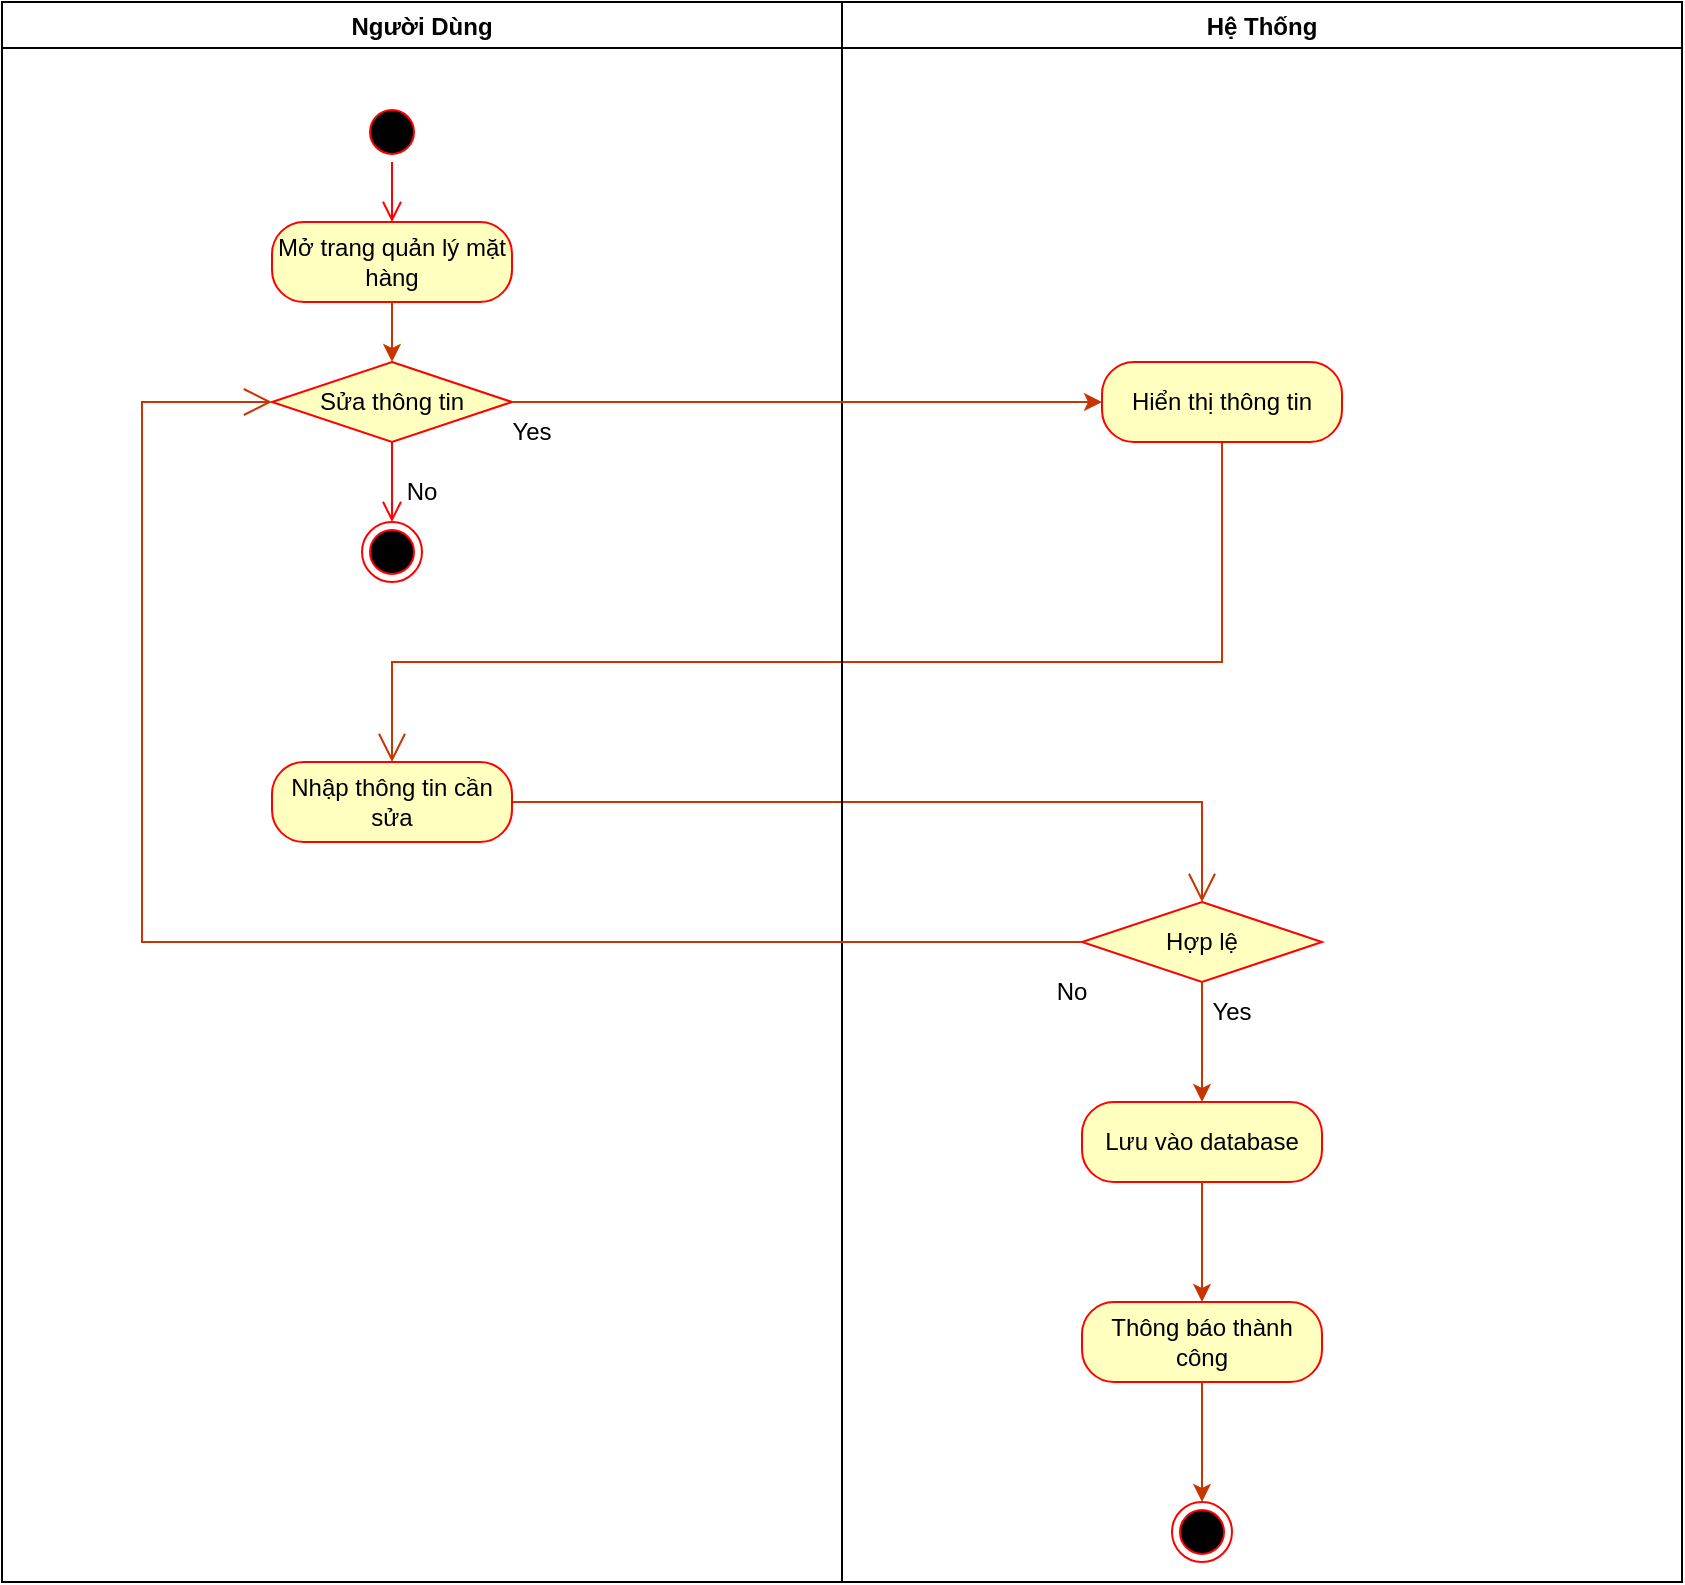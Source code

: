 <mxfile version="16.4.0" type="device"><diagram id="cQCUHoR8eMeNzYBRwvqt" name="Page-1"><mxGraphModel dx="868" dy="561" grid="1" gridSize="10" guides="1" tooltips="1" connect="1" arrows="1" fold="1" page="1" pageScale="1" pageWidth="827" pageHeight="1169" math="0" shadow="0"><root><mxCell id="0"/><mxCell id="1" parent="0"/><mxCell id="y6b0KHRXZbffZ1AO2Mp0-17" value="" style="endArrow=open;endFill=1;endSize=12;html=1;rounded=0;entryX=0.5;entryY=0;entryDx=0;entryDy=0;fillColor=#fa6800;strokeColor=#C73500;exitX=0.5;exitY=1;exitDx=0;exitDy=0;" parent="1" source="y6b0KHRXZbffZ1AO2Mp0-8" target="y6b0KHRXZbffZ1AO2Mp0-15" edge="1"><mxGeometry width="160" relative="1" as="geometry"><mxPoint x="550" y="564.225" as="sourcePoint"/><mxPoint x="480" y="550" as="targetPoint"/><Array as="points"><mxPoint x="620" y="600"/><mxPoint x="205" y="600"/></Array></mxGeometry></mxCell><mxCell id="y6b0KHRXZbffZ1AO2Mp0-37" value="" style="endArrow=open;endFill=1;endSize=12;html=1;rounded=0;exitX=1;exitY=0.5;exitDx=0;exitDy=0;entryX=0.5;entryY=0;entryDx=0;entryDy=0;fillColor=#fa6800;strokeColor=#C73500;" parent="1" source="y6b0KHRXZbffZ1AO2Mp0-15" target="y6b0KHRXZbffZ1AO2Mp0-23" edge="1"><mxGeometry width="160" relative="1" as="geometry"><mxPoint x="290" y="690" as="sourcePoint"/><mxPoint x="450" y="690" as="targetPoint"/><Array as="points"><mxPoint x="610" y="670"/></Array></mxGeometry></mxCell><mxCell id="tH1kps5CtTXwhN97deki-1" value="Người Dùng" style="swimlane;" parent="1" vertex="1"><mxGeometry x="10" y="270" width="420" height="790" as="geometry"/></mxCell><mxCell id="y6b0KHRXZbffZ1AO2Mp0-4" value="Mở trang quản lý mặt hàng" style="rounded=1;whiteSpace=wrap;html=1;arcSize=40;fontColor=#000000;fillColor=#ffffc0;strokeColor=#ff0000;" parent="tH1kps5CtTXwhN97deki-1" vertex="1"><mxGeometry x="135" y="110" width="120" height="40" as="geometry"/></mxCell><mxCell id="tH1kps5CtTXwhN97deki-3" value="Sửa thông tin" style="rhombus;whiteSpace=wrap;html=1;fillColor=#ffffc0;strokeColor=#ff0000;" parent="tH1kps5CtTXwhN97deki-1" vertex="1"><mxGeometry x="135" y="180" width="120" height="40" as="geometry"/></mxCell><mxCell id="72laalurvk3WePwZZem4-8" value="" style="endArrow=classic;html=1;rounded=0;exitX=0.5;exitY=1;exitDx=0;exitDy=0;fillColor=#fa6800;strokeColor=#C73500;entryX=0.5;entryY=0;entryDx=0;entryDy=0;" parent="tH1kps5CtTXwhN97deki-1" source="y6b0KHRXZbffZ1AO2Mp0-4" target="tH1kps5CtTXwhN97deki-3" edge="1"><mxGeometry width="50" height="50" relative="1" as="geometry"><mxPoint x="165" y="180" as="sourcePoint"/><mxPoint x="165" y="200" as="targetPoint"/></mxGeometry></mxCell><mxCell id="y6b0KHRXZbffZ1AO2Mp0-2" value="" style="ellipse;html=1;shape=startState;fillColor=#000000;strokeColor=#ff0000;" parent="tH1kps5CtTXwhN97deki-1" vertex="1"><mxGeometry x="180" y="50" width="30" height="30" as="geometry"/></mxCell><mxCell id="y6b0KHRXZbffZ1AO2Mp0-3" value="" style="edgeStyle=orthogonalEdgeStyle;html=1;verticalAlign=bottom;endArrow=open;endSize=8;strokeColor=#ff0000;rounded=0;exitX=0.5;exitY=1;exitDx=0;exitDy=0;entryX=0.5;entryY=0;entryDx=0;entryDy=0;" parent="tH1kps5CtTXwhN97deki-1" source="y6b0KHRXZbffZ1AO2Mp0-2" target="y6b0KHRXZbffZ1AO2Mp0-4" edge="1"><mxGeometry relative="1" as="geometry"><mxPoint x="165" y="140" as="targetPoint"/><mxPoint x="170" y="110" as="sourcePoint"/></mxGeometry></mxCell><mxCell id="tH1kps5CtTXwhN97deki-7" value="" style="ellipse;html=1;shape=endState;fillColor=#000000;strokeColor=#ff0000;" parent="tH1kps5CtTXwhN97deki-1" vertex="1"><mxGeometry x="180" y="260" width="30" height="30" as="geometry"/></mxCell><mxCell id="y6b0KHRXZbffZ1AO2Mp0-39" value="" style="edgeStyle=orthogonalEdgeStyle;html=1;verticalAlign=bottom;endArrow=open;endSize=8;strokeColor=#ff0000;rounded=0;exitX=0.5;exitY=1;exitDx=0;exitDy=0;" parent="tH1kps5CtTXwhN97deki-1" source="tH1kps5CtTXwhN97deki-3" target="tH1kps5CtTXwhN97deki-7" edge="1"><mxGeometry relative="1" as="geometry"><mxPoint x="195" y="260" as="targetPoint"/></mxGeometry></mxCell><mxCell id="tH1kps5CtTXwhN97deki-8" value="No" style="text;html=1;strokeColor=none;fillColor=none;align=center;verticalAlign=middle;whiteSpace=wrap;rounded=0;" parent="tH1kps5CtTXwhN97deki-1" vertex="1"><mxGeometry x="195" y="230" width="30" height="30" as="geometry"/></mxCell><mxCell id="tH1kps5CtTXwhN97deki-11" value="Yes" style="text;html=1;strokeColor=none;fillColor=none;align=center;verticalAlign=middle;whiteSpace=wrap;rounded=0;" parent="tH1kps5CtTXwhN97deki-1" vertex="1"><mxGeometry x="250" y="200" width="30" height="30" as="geometry"/></mxCell><mxCell id="y6b0KHRXZbffZ1AO2Mp0-15" value="Nhập thông tin cần sửa" style="rounded=1;whiteSpace=wrap;html=1;arcSize=40;fontColor=#000000;fillColor=#ffffc0;strokeColor=#ff0000;" parent="tH1kps5CtTXwhN97deki-1" vertex="1"><mxGeometry x="135" y="380" width="120" height="40" as="geometry"/></mxCell><mxCell id="tH1kps5CtTXwhN97deki-2" value="Hệ Thống" style="swimlane;" parent="1" vertex="1"><mxGeometry x="430" y="270" width="420" height="790" as="geometry"/></mxCell><mxCell id="y6b0KHRXZbffZ1AO2Mp0-23" value="Hợp lệ" style="rhombus;whiteSpace=wrap;html=1;fillColor=#ffffc0;strokeColor=#ff0000;" parent="tH1kps5CtTXwhN97deki-2" vertex="1"><mxGeometry x="120" y="450" width="120" height="40" as="geometry"/></mxCell><mxCell id="y6b0KHRXZbffZ1AO2Mp0-8" value="Hiển thị thông tin" style="rounded=1;whiteSpace=wrap;html=1;arcSize=40;fontColor=#000000;fillColor=#ffffc0;strokeColor=#ff0000;" parent="tH1kps5CtTXwhN97deki-2" vertex="1"><mxGeometry x="130" y="180" width="120" height="40" as="geometry"/></mxCell><mxCell id="tH1kps5CtTXwhN97deki-13" value="Lưu vào database" style="rounded=1;whiteSpace=wrap;html=1;arcSize=40;fontColor=#000000;fillColor=#ffffc0;strokeColor=#ff0000;" parent="tH1kps5CtTXwhN97deki-2" vertex="1"><mxGeometry x="120" y="550" width="120" height="40" as="geometry"/></mxCell><mxCell id="tH1kps5CtTXwhN97deki-15" value="" style="endArrow=classic;html=1;rounded=0;fillColor=#fa6800;strokeColor=#C73500;entryX=0.5;entryY=0;entryDx=0;entryDy=0;exitX=0.5;exitY=1;exitDx=0;exitDy=0;" parent="tH1kps5CtTXwhN97deki-2" source="y6b0KHRXZbffZ1AO2Mp0-23" target="tH1kps5CtTXwhN97deki-13" edge="1"><mxGeometry width="50" height="50" relative="1" as="geometry"><mxPoint x="230" y="500" as="sourcePoint"/><mxPoint x="180" y="530" as="targetPoint"/><Array as="points"><mxPoint x="180" y="530"/></Array></mxGeometry></mxCell><mxCell id="y6b0KHRXZbffZ1AO2Mp0-42" value="" style="ellipse;html=1;shape=endState;fillColor=#000000;strokeColor=#ff0000;" parent="tH1kps5CtTXwhN97deki-2" vertex="1"><mxGeometry x="165" y="750" width="30" height="30" as="geometry"/></mxCell><mxCell id="tH1kps5CtTXwhN97deki-16" value="Thông báo thành công" style="rounded=1;whiteSpace=wrap;html=1;arcSize=40;fontColor=#000000;fillColor=#ffffc0;strokeColor=#ff0000;" parent="tH1kps5CtTXwhN97deki-2" vertex="1"><mxGeometry x="120" y="650" width="120" height="40" as="geometry"/></mxCell><mxCell id="tH1kps5CtTXwhN97deki-14" value="" style="endArrow=classic;html=1;rounded=0;exitX=0.5;exitY=1;exitDx=0;exitDy=0;fillColor=#fa6800;strokeColor=#C73500;entryX=0.5;entryY=0;entryDx=0;entryDy=0;" parent="tH1kps5CtTXwhN97deki-2" source="tH1kps5CtTXwhN97deki-13" target="tH1kps5CtTXwhN97deki-16" edge="1"><mxGeometry width="50" height="50" relative="1" as="geometry"><mxPoint x="-215" y="160" as="sourcePoint"/><mxPoint x="180" y="650" as="targetPoint"/><Array as="points"><mxPoint x="180" y="650"/></Array></mxGeometry></mxCell><mxCell id="tH1kps5CtTXwhN97deki-17" value="" style="endArrow=classic;html=1;rounded=0;exitX=0.5;exitY=1;exitDx=0;exitDy=0;fillColor=#fa6800;strokeColor=#C73500;entryX=0.5;entryY=0;entryDx=0;entryDy=0;" parent="tH1kps5CtTXwhN97deki-2" source="tH1kps5CtTXwhN97deki-16" target="y6b0KHRXZbffZ1AO2Mp0-42" edge="1"><mxGeometry width="50" height="50" relative="1" as="geometry"><mxPoint x="190" y="600" as="sourcePoint"/><mxPoint x="190" y="660" as="targetPoint"/><Array as="points"/></mxGeometry></mxCell><mxCell id="tH1kps5CtTXwhN97deki-18" value="Yes" style="text;html=1;strokeColor=none;fillColor=none;align=center;verticalAlign=middle;whiteSpace=wrap;rounded=0;" parent="tH1kps5CtTXwhN97deki-2" vertex="1"><mxGeometry x="180" y="490" width="30" height="30" as="geometry"/></mxCell><mxCell id="tH1kps5CtTXwhN97deki-19" value="No" style="text;html=1;strokeColor=none;fillColor=none;align=center;verticalAlign=middle;whiteSpace=wrap;rounded=0;" parent="tH1kps5CtTXwhN97deki-2" vertex="1"><mxGeometry x="100" y="480" width="30" height="30" as="geometry"/></mxCell><mxCell id="72laalurvk3WePwZZem4-12" value="" style="endArrow=classic;html=1;rounded=0;exitX=1;exitY=0.5;exitDx=0;exitDy=0;entryX=0;entryY=0.5;entryDx=0;entryDy=0;fillColor=#fa6800;strokeColor=#C73500;" parent="1" source="tH1kps5CtTXwhN97deki-3" target="y6b0KHRXZbffZ1AO2Mp0-8" edge="1"><mxGeometry width="50" height="50" relative="1" as="geometry"><mxPoint x="560" y="407.5" as="sourcePoint"/><mxPoint x="242.5" y="535" as="targetPoint"/></mxGeometry></mxCell><mxCell id="tH1kps5CtTXwhN97deki-20" value="" style="endArrow=open;endFill=1;endSize=12;html=1;rounded=0;entryX=0;entryY=0.5;entryDx=0;entryDy=0;fillColor=#fa6800;strokeColor=#C73500;exitX=0;exitY=0.5;exitDx=0;exitDy=0;" parent="1" source="y6b0KHRXZbffZ1AO2Mp0-23" target="tH1kps5CtTXwhN97deki-3" edge="1"><mxGeometry width="160" relative="1" as="geometry"><mxPoint x="630" y="500" as="sourcePoint"/><mxPoint x="215" y="660" as="targetPoint"/><Array as="points"><mxPoint x="80" y="740"/><mxPoint x="80" y="470"/></Array></mxGeometry></mxCell></root></mxGraphModel></diagram></mxfile>
